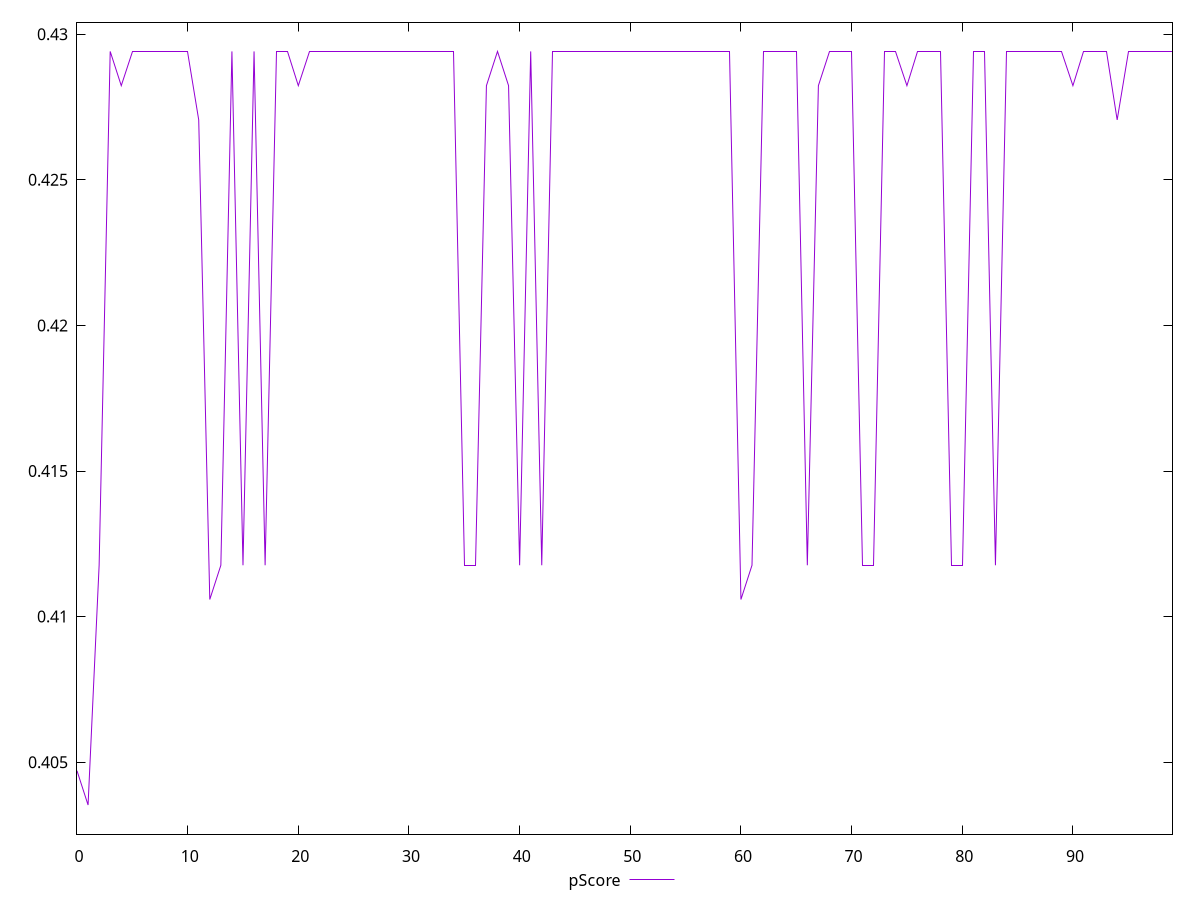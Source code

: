 reset

$pScore <<EOF
0 0.4047058823529412
1 0.4035294117647059
2 0.4117647058823529
3 0.4294117647058824
4 0.42823529411764705
5 0.4294117647058824
6 0.4294117647058824
7 0.4294117647058824
8 0.4294117647058824
9 0.4294117647058824
10 0.4294117647058824
11 0.42705882352941177
12 0.41058823529411764
13 0.4117647058823529
14 0.4294117647058824
15 0.4117647058823529
16 0.4294117647058824
17 0.4117647058823529
18 0.4294117647058824
19 0.4294117647058824
20 0.42823529411764705
21 0.4294117647058824
22 0.4294117647058824
23 0.4294117647058824
24 0.4294117647058824
25 0.4294117647058824
26 0.4294117647058824
27 0.4294117647058824
28 0.4294117647058824
29 0.4294117647058824
30 0.4294117647058824
31 0.4294117647058824
32 0.4294117647058824
33 0.4294117647058824
34 0.4294117647058824
35 0.4117647058823529
36 0.4117647058823529
37 0.42823529411764705
38 0.4294117647058824
39 0.42823529411764705
40 0.4117647058823529
41 0.4294117647058824
42 0.4117647058823529
43 0.4294117647058824
44 0.4294117647058824
45 0.4294117647058824
46 0.4294117647058824
47 0.4294117647058824
48 0.4294117647058824
49 0.4294117647058824
50 0.4294117647058824
51 0.4294117647058824
52 0.4294117647058824
53 0.4294117647058824
54 0.4294117647058824
55 0.4294117647058824
56 0.4294117647058824
57 0.4294117647058824
58 0.4294117647058824
59 0.4294117647058824
60 0.41058823529411764
61 0.4117647058823529
62 0.4294117647058824
63 0.4294117647058824
64 0.4294117647058824
65 0.4294117647058824
66 0.4117647058823529
67 0.42823529411764705
68 0.4294117647058824
69 0.4294117647058824
70 0.4294117647058824
71 0.4117647058823529
72 0.4117647058823529
73 0.4294117647058824
74 0.4294117647058824
75 0.42823529411764705
76 0.4294117647058824
77 0.4294117647058824
78 0.4294117647058824
79 0.4117647058823529
80 0.4117647058823529
81 0.4294117647058824
82 0.4294117647058824
83 0.4117647058823529
84 0.4294117647058824
85 0.4294117647058824
86 0.4294117647058824
87 0.4294117647058824
88 0.4294117647058824
89 0.4294117647058824
90 0.42823529411764705
91 0.4294117647058824
92 0.4294117647058824
93 0.4294117647058824
94 0.42705882352941177
95 0.4294117647058824
96 0.4294117647058824
97 0.4294117647058824
98 0.4294117647058824
99 0.4294117647058824
EOF

set key outside below
set xrange [0:99]
set yrange [0.4025294117647059:0.4304117647058824]
set trange [0.4025294117647059:0.4304117647058824]
set terminal svg size 640, 500 enhanced background rgb 'white'
set output "report_00019_2021-02-10T18-14-37.922Z//uses-text-compression/samples/pages+cached+noadtech+nomedia+nocss/pScore/values.svg"

plot $pScore title "pScore" with line

reset
